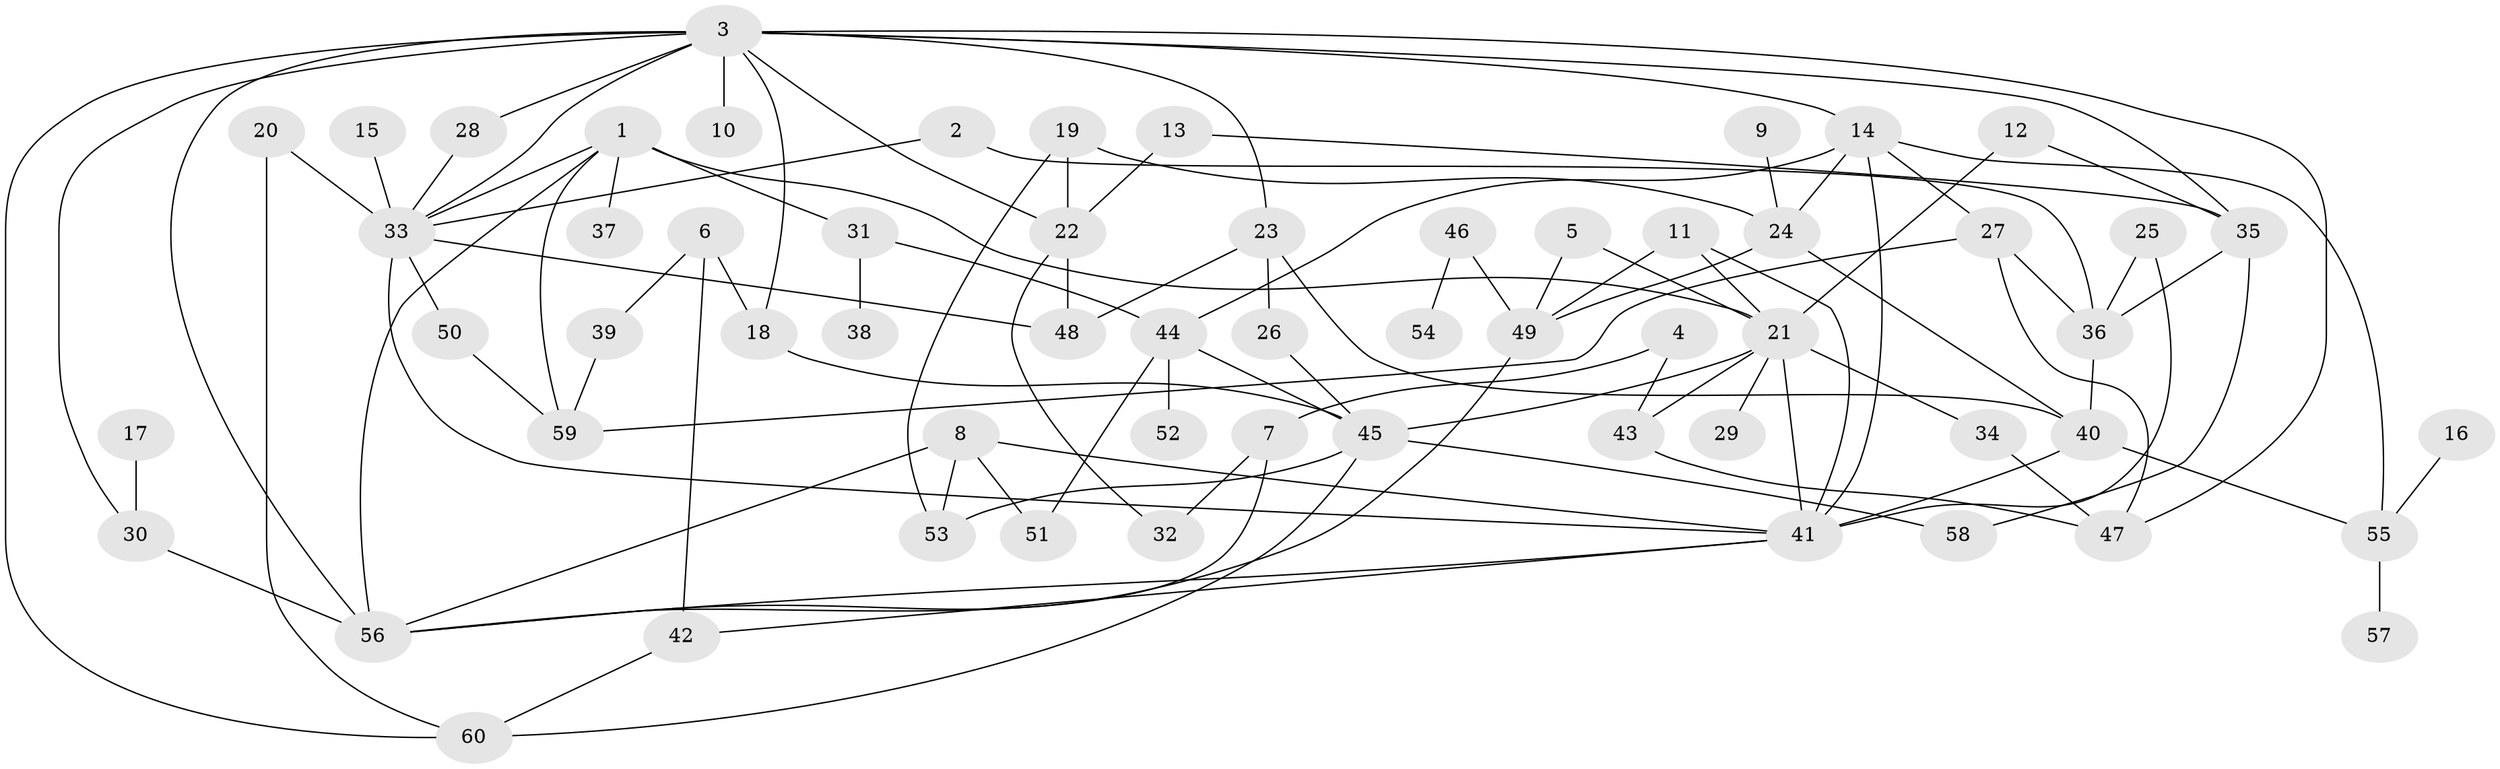 // original degree distribution, {5: 0.03361344537815126, 6: 0.05042016806722689, 8: 0.01680672268907563, 2: 0.3277310924369748, 9: 0.008403361344537815, 7: 0.008403361344537815, 3: 0.2605042016806723, 4: 0.10084033613445378, 1: 0.19327731092436976}
// Generated by graph-tools (version 1.1) at 2025/49/03/09/25 03:49:16]
// undirected, 60 vertices, 102 edges
graph export_dot {
graph [start="1"]
  node [color=gray90,style=filled];
  1;
  2;
  3;
  4;
  5;
  6;
  7;
  8;
  9;
  10;
  11;
  12;
  13;
  14;
  15;
  16;
  17;
  18;
  19;
  20;
  21;
  22;
  23;
  24;
  25;
  26;
  27;
  28;
  29;
  30;
  31;
  32;
  33;
  34;
  35;
  36;
  37;
  38;
  39;
  40;
  41;
  42;
  43;
  44;
  45;
  46;
  47;
  48;
  49;
  50;
  51;
  52;
  53;
  54;
  55;
  56;
  57;
  58;
  59;
  60;
  1 -- 21 [weight=1.0];
  1 -- 31 [weight=1.0];
  1 -- 33 [weight=1.0];
  1 -- 37 [weight=1.0];
  1 -- 56 [weight=1.0];
  1 -- 59 [weight=1.0];
  2 -- 33 [weight=1.0];
  2 -- 36 [weight=1.0];
  3 -- 10 [weight=1.0];
  3 -- 14 [weight=1.0];
  3 -- 18 [weight=1.0];
  3 -- 22 [weight=1.0];
  3 -- 23 [weight=1.0];
  3 -- 28 [weight=1.0];
  3 -- 30 [weight=1.0];
  3 -- 33 [weight=2.0];
  3 -- 35 [weight=1.0];
  3 -- 47 [weight=1.0];
  3 -- 56 [weight=1.0];
  3 -- 60 [weight=1.0];
  4 -- 7 [weight=1.0];
  4 -- 43 [weight=1.0];
  5 -- 21 [weight=1.0];
  5 -- 49 [weight=1.0];
  6 -- 18 [weight=1.0];
  6 -- 39 [weight=1.0];
  6 -- 42 [weight=1.0];
  7 -- 32 [weight=1.0];
  7 -- 56 [weight=1.0];
  8 -- 41 [weight=1.0];
  8 -- 51 [weight=1.0];
  8 -- 53 [weight=1.0];
  8 -- 56 [weight=1.0];
  9 -- 24 [weight=1.0];
  11 -- 21 [weight=1.0];
  11 -- 41 [weight=1.0];
  11 -- 49 [weight=1.0];
  12 -- 21 [weight=1.0];
  12 -- 35 [weight=1.0];
  13 -- 22 [weight=1.0];
  13 -- 35 [weight=1.0];
  14 -- 24 [weight=1.0];
  14 -- 27 [weight=1.0];
  14 -- 41 [weight=1.0];
  14 -- 44 [weight=1.0];
  14 -- 55 [weight=1.0];
  15 -- 33 [weight=1.0];
  16 -- 55 [weight=1.0];
  17 -- 30 [weight=1.0];
  18 -- 45 [weight=1.0];
  19 -- 22 [weight=1.0];
  19 -- 24 [weight=1.0];
  19 -- 53 [weight=1.0];
  20 -- 33 [weight=1.0];
  20 -- 60 [weight=1.0];
  21 -- 29 [weight=1.0];
  21 -- 34 [weight=1.0];
  21 -- 41 [weight=1.0];
  21 -- 43 [weight=1.0];
  21 -- 45 [weight=2.0];
  22 -- 32 [weight=1.0];
  22 -- 48 [weight=1.0];
  23 -- 26 [weight=1.0];
  23 -- 40 [weight=1.0];
  23 -- 48 [weight=1.0];
  24 -- 40 [weight=1.0];
  24 -- 49 [weight=1.0];
  25 -- 36 [weight=1.0];
  25 -- 41 [weight=1.0];
  26 -- 45 [weight=1.0];
  27 -- 36 [weight=1.0];
  27 -- 47 [weight=1.0];
  27 -- 59 [weight=1.0];
  28 -- 33 [weight=1.0];
  30 -- 56 [weight=3.0];
  31 -- 38 [weight=1.0];
  31 -- 44 [weight=1.0];
  33 -- 41 [weight=1.0];
  33 -- 48 [weight=1.0];
  33 -- 50 [weight=1.0];
  34 -- 47 [weight=1.0];
  35 -- 36 [weight=1.0];
  35 -- 58 [weight=1.0];
  36 -- 40 [weight=1.0];
  39 -- 59 [weight=1.0];
  40 -- 41 [weight=1.0];
  40 -- 55 [weight=1.0];
  41 -- 42 [weight=1.0];
  41 -- 56 [weight=1.0];
  42 -- 60 [weight=1.0];
  43 -- 47 [weight=1.0];
  44 -- 45 [weight=1.0];
  44 -- 51 [weight=1.0];
  44 -- 52 [weight=1.0];
  45 -- 53 [weight=1.0];
  45 -- 58 [weight=1.0];
  45 -- 60 [weight=1.0];
  46 -- 49 [weight=1.0];
  46 -- 54 [weight=1.0];
  49 -- 56 [weight=1.0];
  50 -- 59 [weight=1.0];
  55 -- 57 [weight=1.0];
}
